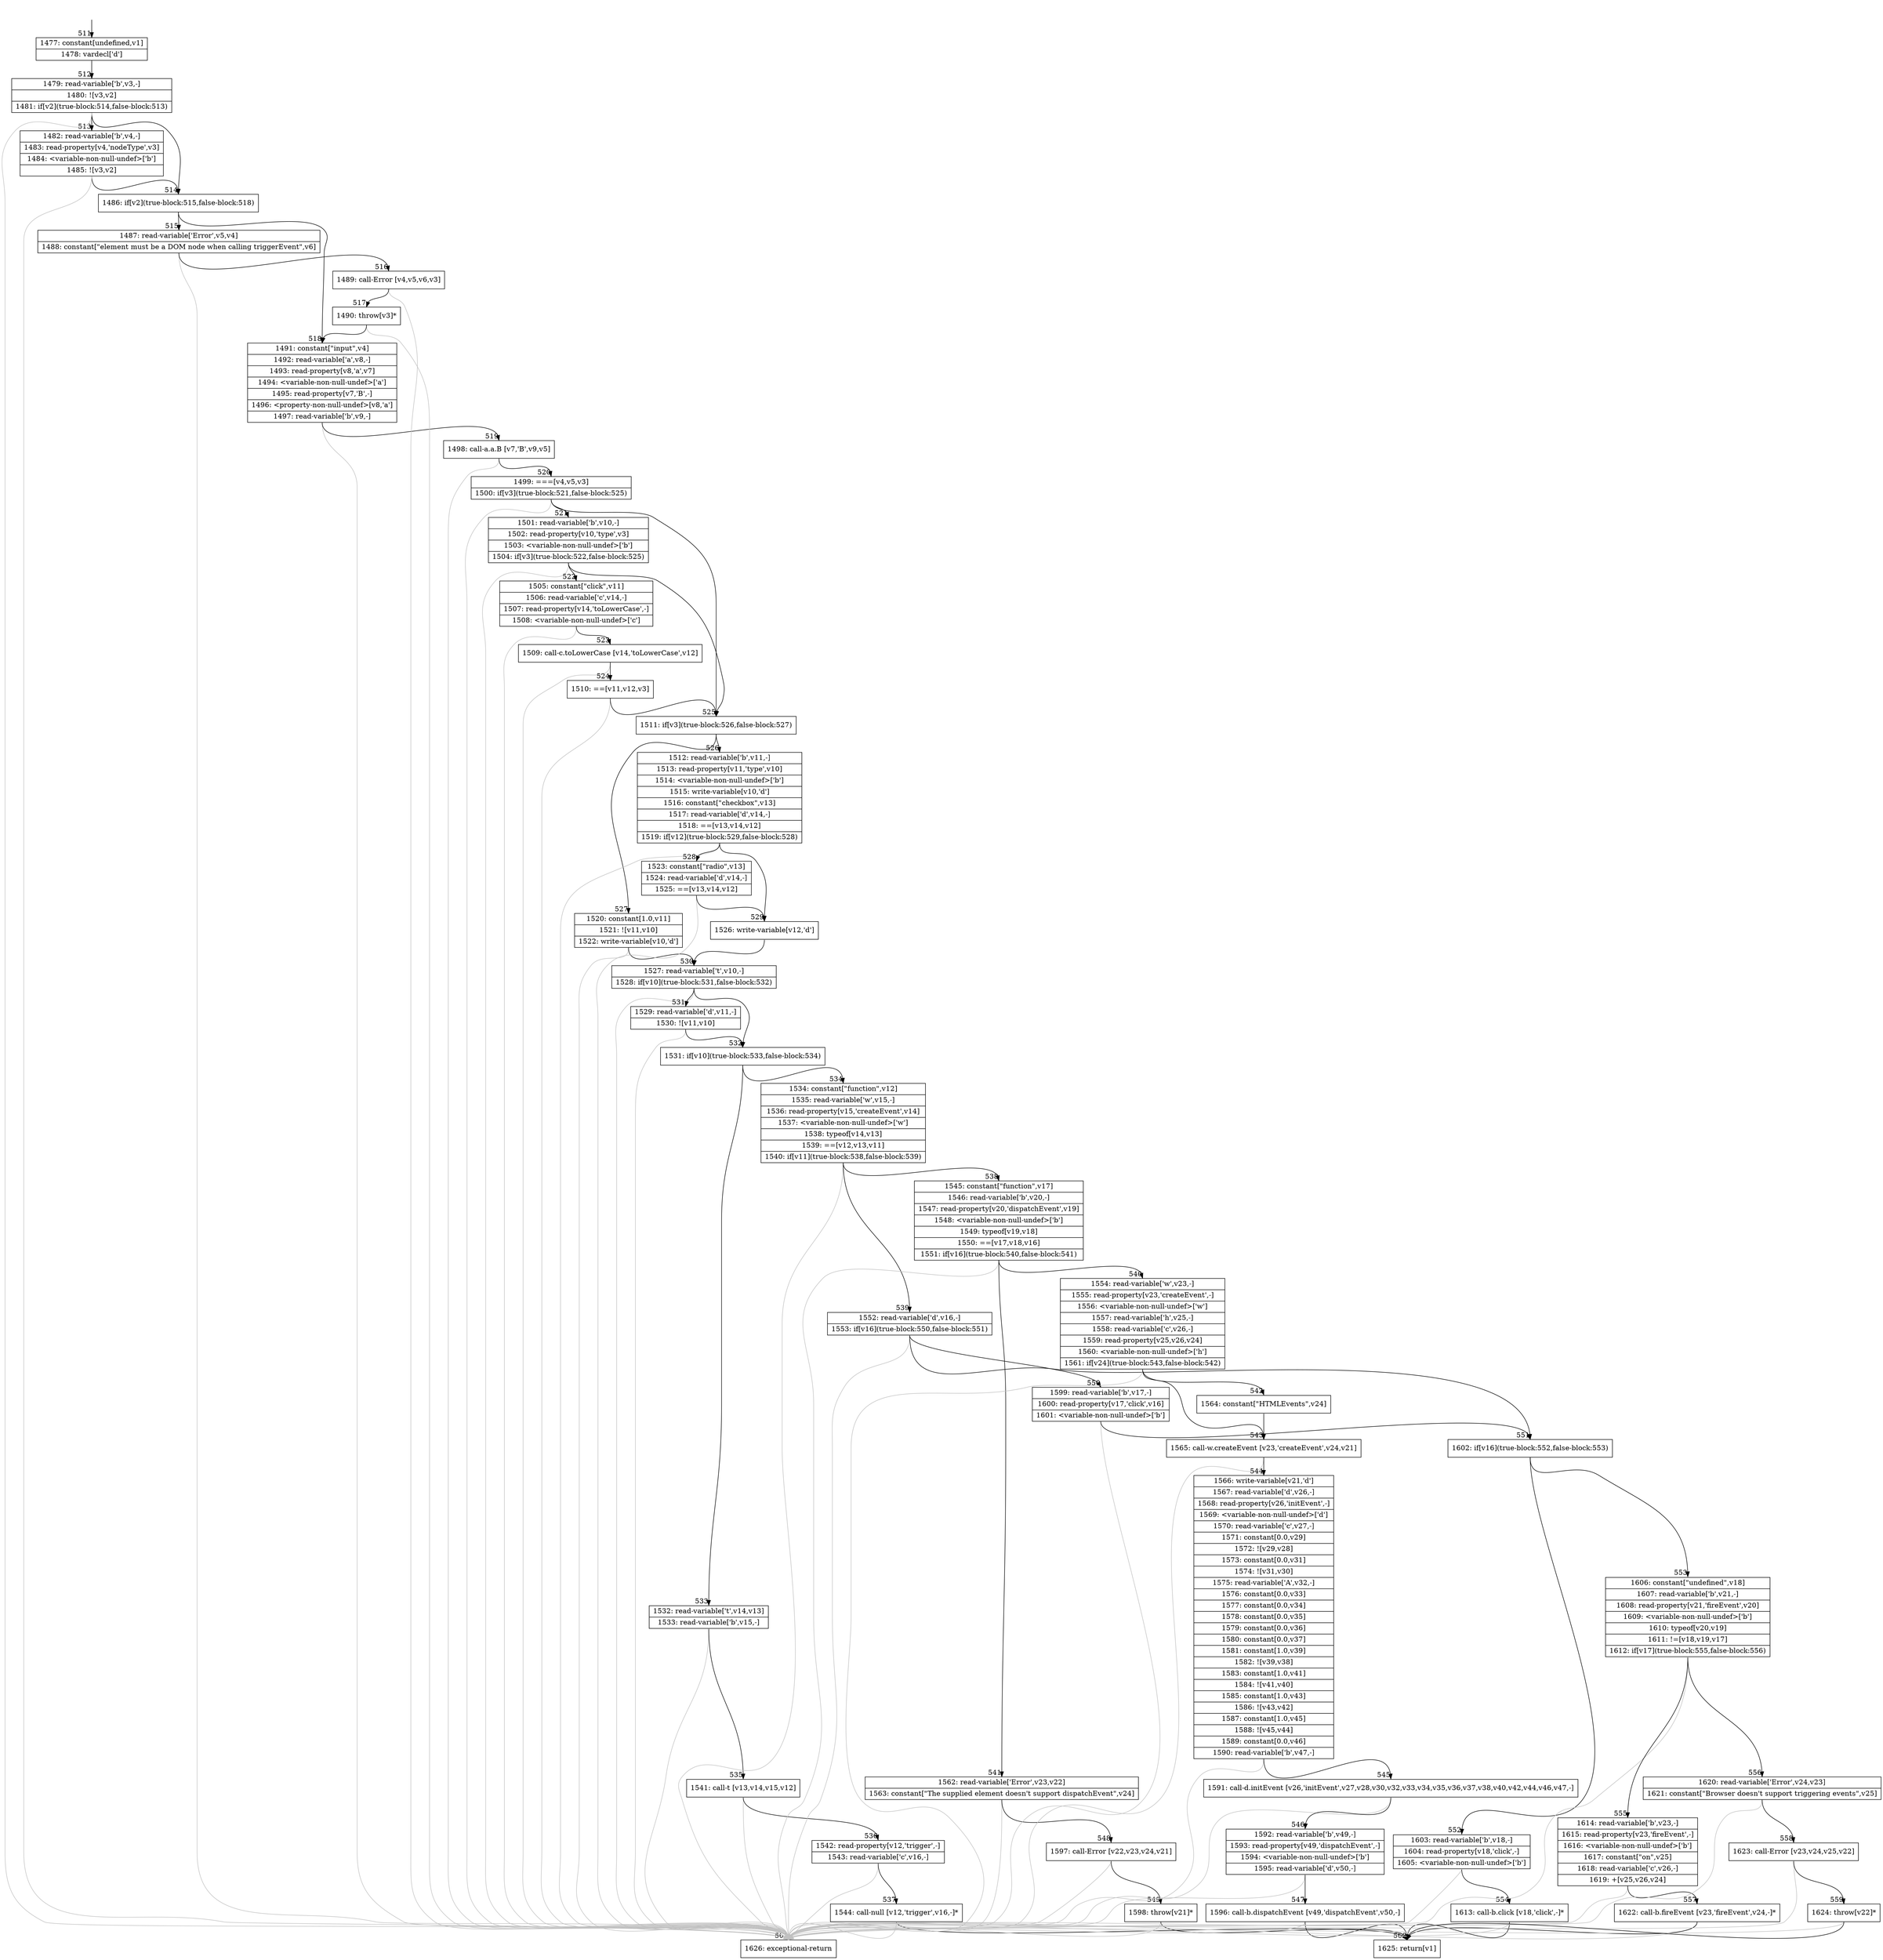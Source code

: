 digraph {
rankdir="TD"
BB_entry49[shape=none,label=""];
BB_entry49 -> BB511 [tailport=s, headport=n, headlabel="    511"]
BB511 [shape=record label="{1477: constant[undefined,v1]|1478: vardecl['d']}" ] 
BB511 -> BB512 [tailport=s, headport=n, headlabel="      512"]
BB512 [shape=record label="{1479: read-variable['b',v3,-]|1480: ![v3,v2]|1481: if[v2](true-block:514,false-block:513)}" ] 
BB512 -> BB514 [tailport=s, headport=n, headlabel="      514"]
BB512 -> BB513 [tailport=s, headport=n, headlabel="      513"]
BB512 -> BB561 [tailport=s, headport=n, color=gray, headlabel="      561"]
BB513 [shape=record label="{1482: read-variable['b',v4,-]|1483: read-property[v4,'nodeType',v3]|1484: \<variable-non-null-undef\>['b']|1485: ![v3,v2]}" ] 
BB513 -> BB514 [tailport=s, headport=n]
BB513 -> BB561 [tailport=s, headport=n, color=gray]
BB514 [shape=record label="{1486: if[v2](true-block:515,false-block:518)}" ] 
BB514 -> BB515 [tailport=s, headport=n, headlabel="      515"]
BB514 -> BB518 [tailport=s, headport=n, headlabel="      518"]
BB515 [shape=record label="{1487: read-variable['Error',v5,v4]|1488: constant[\"element must be a DOM node when calling triggerEvent\",v6]}" ] 
BB515 -> BB516 [tailport=s, headport=n, headlabel="      516"]
BB515 -> BB561 [tailport=s, headport=n, color=gray]
BB516 [shape=record label="{1489: call-Error [v4,v5,v6,v3]}" ] 
BB516 -> BB517 [tailport=s, headport=n, headlabel="      517"]
BB516 -> BB561 [tailport=s, headport=n, color=gray]
BB517 [shape=record label="{1490: throw[v3]*}" ] 
BB517 -> BB518 [tailport=s, headport=n]
BB517 -> BB561 [tailport=s, headport=n, color=gray]
BB518 [shape=record label="{1491: constant[\"input\",v4]|1492: read-variable['a',v8,-]|1493: read-property[v8,'a',v7]|1494: \<variable-non-null-undef\>['a']|1495: read-property[v7,'B',-]|1496: \<property-non-null-undef\>[v8,'a']|1497: read-variable['b',v9,-]}" ] 
BB518 -> BB519 [tailport=s, headport=n, headlabel="      519"]
BB518 -> BB561 [tailport=s, headport=n, color=gray]
BB519 [shape=record label="{1498: call-a.a.B [v7,'B',v9,v5]}" ] 
BB519 -> BB520 [tailport=s, headport=n, headlabel="      520"]
BB519 -> BB561 [tailport=s, headport=n, color=gray]
BB520 [shape=record label="{1499: ===[v4,v5,v3]|1500: if[v3](true-block:521,false-block:525)}" ] 
BB520 -> BB525 [tailport=s, headport=n, headlabel="      525"]
BB520 -> BB521 [tailport=s, headport=n, headlabel="      521"]
BB520 -> BB561 [tailport=s, headport=n, color=gray]
BB521 [shape=record label="{1501: read-variable['b',v10,-]|1502: read-property[v10,'type',v3]|1503: \<variable-non-null-undef\>['b']|1504: if[v3](true-block:522,false-block:525)}" ] 
BB521 -> BB525 [tailport=s, headport=n]
BB521 -> BB522 [tailport=s, headport=n, headlabel="      522"]
BB521 -> BB561 [tailport=s, headport=n, color=gray]
BB522 [shape=record label="{1505: constant[\"click\",v11]|1506: read-variable['c',v14,-]|1507: read-property[v14,'toLowerCase',-]|1508: \<variable-non-null-undef\>['c']}" ] 
BB522 -> BB523 [tailport=s, headport=n, headlabel="      523"]
BB522 -> BB561 [tailport=s, headport=n, color=gray]
BB523 [shape=record label="{1509: call-c.toLowerCase [v14,'toLowerCase',v12]}" ] 
BB523 -> BB524 [tailport=s, headport=n, headlabel="      524"]
BB523 -> BB561 [tailport=s, headport=n, color=gray]
BB524 [shape=record label="{1510: ==[v11,v12,v3]}" ] 
BB524 -> BB525 [tailport=s, headport=n]
BB524 -> BB561 [tailport=s, headport=n, color=gray]
BB525 [shape=record label="{1511: if[v3](true-block:526,false-block:527)}" ] 
BB525 -> BB526 [tailport=s, headport=n, headlabel="      526"]
BB525 -> BB527 [tailport=s, headport=n, headlabel="      527"]
BB526 [shape=record label="{1512: read-variable['b',v11,-]|1513: read-property[v11,'type',v10]|1514: \<variable-non-null-undef\>['b']|1515: write-variable[v10,'d']|1516: constant[\"checkbox\",v13]|1517: read-variable['d',v14,-]|1518: ==[v13,v14,v12]|1519: if[v12](true-block:529,false-block:528)}" ] 
BB526 -> BB529 [tailport=s, headport=n, headlabel="      529"]
BB526 -> BB528 [tailport=s, headport=n, headlabel="      528"]
BB526 -> BB561 [tailport=s, headport=n, color=gray]
BB527 [shape=record label="{1520: constant[1.0,v11]|1521: ![v11,v10]|1522: write-variable[v10,'d']}" ] 
BB527 -> BB530 [tailport=s, headport=n, headlabel="      530"]
BB527 -> BB561 [tailport=s, headport=n, color=gray]
BB528 [shape=record label="{1523: constant[\"radio\",v13]|1524: read-variable['d',v14,-]|1525: ==[v13,v14,v12]}" ] 
BB528 -> BB529 [tailport=s, headport=n]
BB528 -> BB561 [tailport=s, headport=n, color=gray]
BB529 [shape=record label="{1526: write-variable[v12,'d']}" ] 
BB529 -> BB530 [tailport=s, headport=n]
BB530 [shape=record label="{1527: read-variable['t',v10,-]|1528: if[v10](true-block:531,false-block:532)}" ] 
BB530 -> BB532 [tailport=s, headport=n, headlabel="      532"]
BB530 -> BB531 [tailport=s, headport=n, headlabel="      531"]
BB530 -> BB561 [tailport=s, headport=n, color=gray]
BB531 [shape=record label="{1529: read-variable['d',v11,-]|1530: ![v11,v10]}" ] 
BB531 -> BB532 [tailport=s, headport=n]
BB531 -> BB561 [tailport=s, headport=n, color=gray]
BB532 [shape=record label="{1531: if[v10](true-block:533,false-block:534)}" ] 
BB532 -> BB533 [tailport=s, headport=n, headlabel="      533"]
BB532 -> BB534 [tailport=s, headport=n, headlabel="      534"]
BB533 [shape=record label="{1532: read-variable['t',v14,v13]|1533: read-variable['b',v15,-]}" ] 
BB533 -> BB535 [tailport=s, headport=n, headlabel="      535"]
BB533 -> BB561 [tailport=s, headport=n, color=gray]
BB534 [shape=record label="{1534: constant[\"function\",v12]|1535: read-variable['w',v15,-]|1536: read-property[v15,'createEvent',v14]|1537: \<variable-non-null-undef\>['w']|1538: typeof[v14,v13]|1539: ==[v12,v13,v11]|1540: if[v11](true-block:538,false-block:539)}" ] 
BB534 -> BB538 [tailport=s, headport=n, headlabel="      538"]
BB534 -> BB539 [tailport=s, headport=n, headlabel="      539"]
BB534 -> BB561 [tailport=s, headport=n, color=gray]
BB535 [shape=record label="{1541: call-t [v13,v14,v15,v12]}" ] 
BB535 -> BB536 [tailport=s, headport=n, headlabel="      536"]
BB535 -> BB561 [tailport=s, headport=n, color=gray]
BB536 [shape=record label="{1542: read-property[v12,'trigger',-]|1543: read-variable['c',v16,-]}" ] 
BB536 -> BB537 [tailport=s, headport=n, headlabel="      537"]
BB536 -> BB561 [tailport=s, headport=n, color=gray]
BB537 [shape=record label="{1544: call-null [v12,'trigger',v16,-]*}" ] 
BB537 -> BB560 [tailport=s, headport=n, headlabel="      560"]
BB537 -> BB561 [tailport=s, headport=n, color=gray]
BB538 [shape=record label="{1545: constant[\"function\",v17]|1546: read-variable['b',v20,-]|1547: read-property[v20,'dispatchEvent',v19]|1548: \<variable-non-null-undef\>['b']|1549: typeof[v19,v18]|1550: ==[v17,v18,v16]|1551: if[v16](true-block:540,false-block:541)}" ] 
BB538 -> BB540 [tailport=s, headport=n, headlabel="      540"]
BB538 -> BB541 [tailport=s, headport=n, headlabel="      541"]
BB538 -> BB561 [tailport=s, headport=n, color=gray]
BB539 [shape=record label="{1552: read-variable['d',v16,-]|1553: if[v16](true-block:550,false-block:551)}" ] 
BB539 -> BB551 [tailport=s, headport=n, headlabel="      551"]
BB539 -> BB550 [tailport=s, headport=n, headlabel="      550"]
BB539 -> BB561 [tailport=s, headport=n, color=gray]
BB540 [shape=record label="{1554: read-variable['w',v23,-]|1555: read-property[v23,'createEvent',-]|1556: \<variable-non-null-undef\>['w']|1557: read-variable['h',v25,-]|1558: read-variable['c',v26,-]|1559: read-property[v25,v26,v24]|1560: \<variable-non-null-undef\>['h']|1561: if[v24](true-block:543,false-block:542)}" ] 
BB540 -> BB543 [tailport=s, headport=n, headlabel="      543"]
BB540 -> BB542 [tailport=s, headport=n, headlabel="      542"]
BB540 -> BB561 [tailport=s, headport=n, color=gray]
BB541 [shape=record label="{1562: read-variable['Error',v23,v22]|1563: constant[\"The supplied element doesn't support dispatchEvent\",v24]}" ] 
BB541 -> BB548 [tailport=s, headport=n, headlabel="      548"]
BB541 -> BB561 [tailport=s, headport=n, color=gray]
BB542 [shape=record label="{1564: constant[\"HTMLEvents\",v24]}" ] 
BB542 -> BB543 [tailport=s, headport=n]
BB543 [shape=record label="{1565: call-w.createEvent [v23,'createEvent',v24,v21]}" ] 
BB543 -> BB544 [tailport=s, headport=n, headlabel="      544"]
BB543 -> BB561 [tailport=s, headport=n, color=gray]
BB544 [shape=record label="{1566: write-variable[v21,'d']|1567: read-variable['d',v26,-]|1568: read-property[v26,'initEvent',-]|1569: \<variable-non-null-undef\>['d']|1570: read-variable['c',v27,-]|1571: constant[0.0,v29]|1572: ![v29,v28]|1573: constant[0.0,v31]|1574: ![v31,v30]|1575: read-variable['A',v32,-]|1576: constant[0.0,v33]|1577: constant[0.0,v34]|1578: constant[0.0,v35]|1579: constant[0.0,v36]|1580: constant[0.0,v37]|1581: constant[1.0,v39]|1582: ![v39,v38]|1583: constant[1.0,v41]|1584: ![v41,v40]|1585: constant[1.0,v43]|1586: ![v43,v42]|1587: constant[1.0,v45]|1588: ![v45,v44]|1589: constant[0.0,v46]|1590: read-variable['b',v47,-]}" ] 
BB544 -> BB545 [tailport=s, headport=n, headlabel="      545"]
BB544 -> BB561 [tailport=s, headport=n, color=gray]
BB545 [shape=record label="{1591: call-d.initEvent [v26,'initEvent',v27,v28,v30,v32,v33,v34,v35,v36,v37,v38,v40,v42,v44,v46,v47,-]}" ] 
BB545 -> BB546 [tailport=s, headport=n, headlabel="      546"]
BB545 -> BB561 [tailport=s, headport=n, color=gray]
BB546 [shape=record label="{1592: read-variable['b',v49,-]|1593: read-property[v49,'dispatchEvent',-]|1594: \<variable-non-null-undef\>['b']|1595: read-variable['d',v50,-]}" ] 
BB546 -> BB547 [tailport=s, headport=n, headlabel="      547"]
BB546 -> BB561 [tailport=s, headport=n, color=gray]
BB547 [shape=record label="{1596: call-b.dispatchEvent [v49,'dispatchEvent',v50,-]}" ] 
BB547 -> BB560 [tailport=s, headport=n]
BB547 -> BB561 [tailport=s, headport=n, color=gray]
BB548 [shape=record label="{1597: call-Error [v22,v23,v24,v21]}" ] 
BB548 -> BB549 [tailport=s, headport=n, headlabel="      549"]
BB548 -> BB561 [tailport=s, headport=n, color=gray]
BB549 [shape=record label="{1598: throw[v21]*}" ] 
BB549 -> BB560 [tailport=s, headport=n]
BB549 -> BB561 [tailport=s, headport=n, color=gray]
BB550 [shape=record label="{1599: read-variable['b',v17,-]|1600: read-property[v17,'click',v16]|1601: \<variable-non-null-undef\>['b']}" ] 
BB550 -> BB551 [tailport=s, headport=n]
BB550 -> BB561 [tailport=s, headport=n, color=gray]
BB551 [shape=record label="{1602: if[v16](true-block:552,false-block:553)}" ] 
BB551 -> BB552 [tailport=s, headport=n, headlabel="      552"]
BB551 -> BB553 [tailport=s, headport=n, headlabel="      553"]
BB552 [shape=record label="{1603: read-variable['b',v18,-]|1604: read-property[v18,'click',-]|1605: \<variable-non-null-undef\>['b']}" ] 
BB552 -> BB554 [tailport=s, headport=n, headlabel="      554"]
BB552 -> BB561 [tailport=s, headport=n, color=gray]
BB553 [shape=record label="{1606: constant[\"undefined\",v18]|1607: read-variable['b',v21,-]|1608: read-property[v21,'fireEvent',v20]|1609: \<variable-non-null-undef\>['b']|1610: typeof[v20,v19]|1611: !=[v18,v19,v17]|1612: if[v17](true-block:555,false-block:556)}" ] 
BB553 -> BB555 [tailport=s, headport=n, headlabel="      555"]
BB553 -> BB556 [tailport=s, headport=n, headlabel="      556"]
BB553 -> BB561 [tailport=s, headport=n, color=gray]
BB554 [shape=record label="{1613: call-b.click [v18,'click',-]*}" ] 
BB554 -> BB560 [tailport=s, headport=n]
BB554 -> BB561 [tailport=s, headport=n, color=gray]
BB555 [shape=record label="{1614: read-variable['b',v23,-]|1615: read-property[v23,'fireEvent',-]|1616: \<variable-non-null-undef\>['b']|1617: constant[\"on\",v25]|1618: read-variable['c',v26,-]|1619: +[v25,v26,v24]}" ] 
BB555 -> BB557 [tailport=s, headport=n, headlabel="      557"]
BB555 -> BB561 [tailport=s, headport=n, color=gray]
BB556 [shape=record label="{1620: read-variable['Error',v24,v23]|1621: constant[\"Browser doesn't support triggering events\",v25]}" ] 
BB556 -> BB558 [tailport=s, headport=n, headlabel="      558"]
BB556 -> BB561 [tailport=s, headport=n, color=gray]
BB557 [shape=record label="{1622: call-b.fireEvent [v23,'fireEvent',v24,-]*}" ] 
BB557 -> BB560 [tailport=s, headport=n]
BB557 -> BB561 [tailport=s, headport=n, color=gray]
BB558 [shape=record label="{1623: call-Error [v23,v24,v25,v22]}" ] 
BB558 -> BB559 [tailport=s, headport=n, headlabel="      559"]
BB558 -> BB561 [tailport=s, headport=n, color=gray]
BB559 [shape=record label="{1624: throw[v22]*}" ] 
BB559 -> BB560 [tailport=s, headport=n]
BB559 -> BB561 [tailport=s, headport=n, color=gray]
BB560 [shape=record label="{1625: return[v1]}" ] 
BB561 [shape=record label="{1626: exceptional-return}" ] 
}
